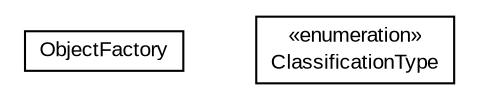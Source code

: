 #!/usr/local/bin/dot
#
# Class diagram 
# Generated by UMLGraph version R5_6-24-gf6e263 (http://www.umlgraph.org/)
#

digraph G {
	edge [fontname="arial",fontsize=10,labelfontname="arial",labelfontsize=10];
	node [fontname="arial",fontsize=10,shape=plaintext];
	nodesep=0.25;
	ranksep=0.5;
	// us.gov.ic.ism.v2.ObjectFactory
	c31378 [label=<<table title="us.gov.ic.ism.v2.ObjectFactory" border="0" cellborder="1" cellspacing="0" cellpadding="2" port="p" href="./ObjectFactory.html">
		<tr><td><table border="0" cellspacing="0" cellpadding="1">
<tr><td align="center" balign="center"> ObjectFactory </td></tr>
		</table></td></tr>
		</table>>, URL="./ObjectFactory.html", fontname="arial", fontcolor="black", fontsize=10.0];
	// us.gov.ic.ism.v2.ClassificationType
	c31379 [label=<<table title="us.gov.ic.ism.v2.ClassificationType" border="0" cellborder="1" cellspacing="0" cellpadding="2" port="p" href="./ClassificationType.html">
		<tr><td><table border="0" cellspacing="0" cellpadding="1">
<tr><td align="center" balign="center"> &#171;enumeration&#187; </td></tr>
<tr><td align="center" balign="center"> ClassificationType </td></tr>
		</table></td></tr>
		</table>>, URL="./ClassificationType.html", fontname="arial", fontcolor="black", fontsize=10.0];
}

